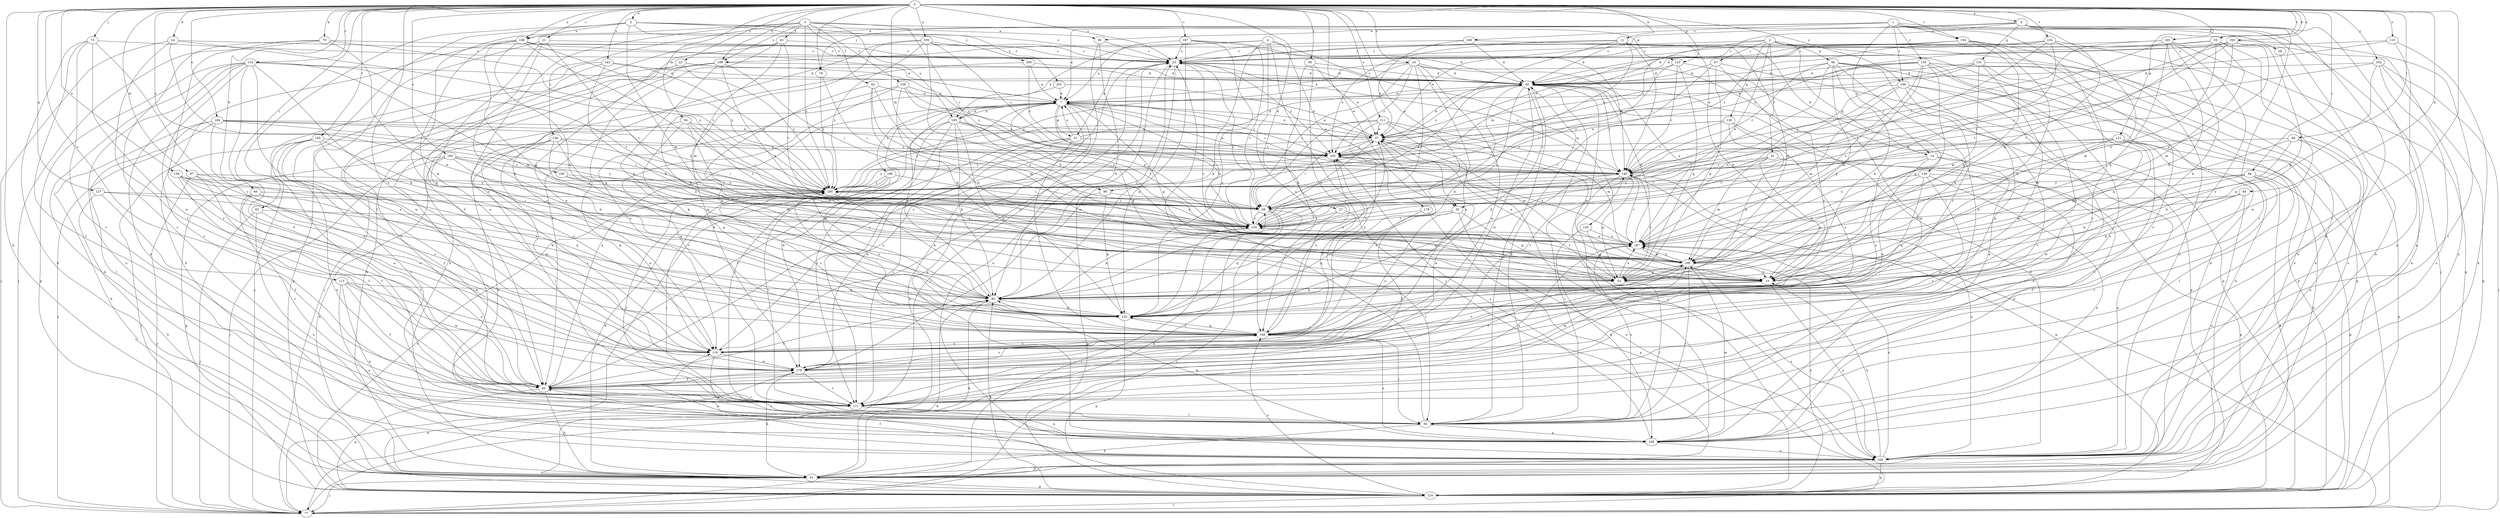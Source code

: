 strict digraph  {
0;
1;
2;
3;
4;
5;
6;
7;
11;
14;
15;
16;
21;
22;
23;
24;
27;
29;
30;
35;
36;
37;
38;
41;
42;
43;
45;
46;
51;
53;
55;
60;
61;
63;
66;
67;
68;
73;
76;
77;
79;
84;
85;
86;
92;
94;
97;
99;
100;
105;
108;
109;
110;
111;
113;
116;
121;
123;
124;
127;
128;
129;
130;
131;
132;
133;
134;
135;
136;
139;
140;
143;
146;
148;
150;
154;
155;
158;
163;
164;
165;
167;
168;
171;
178;
179;
180;
184;
185;
186;
187;
192;
193;
195;
198;
200;
201;
202;
0 -> 5  [label=a];
0 -> 6  [label=a];
0 -> 11  [label=b];
0 -> 16  [label=c];
0 -> 21  [label=c];
0 -> 22  [label=c];
0 -> 23  [label=c];
0 -> 24  [label=d];
0 -> 27  [label=d];
0 -> 35  [label=e];
0 -> 38  [label=f];
0 -> 55  [label=h];
0 -> 60  [label=h];
0 -> 61  [label=h];
0 -> 63  [label=i];
0 -> 66  [label=i];
0 -> 73  [label=j];
0 -> 76  [label=j];
0 -> 79  [label=k];
0 -> 84  [label=k];
0 -> 86  [label=l];
0 -> 92  [label=l];
0 -> 94  [label=m];
0 -> 97  [label=m];
0 -> 99  [label=m];
0 -> 105  [label=n];
0 -> 108  [label=n];
0 -> 110  [label=o];
0 -> 111  [label=o];
0 -> 113  [label=o];
0 -> 116  [label=o];
0 -> 121  [label=p];
0 -> 123  [label=p];
0 -> 127  [label=q];
0 -> 133  [label=r];
0 -> 134  [label=r];
0 -> 143  [label=s];
0 -> 146  [label=s];
0 -> 150  [label=t];
0 -> 154  [label=t];
0 -> 158  [label=u];
0 -> 163  [label=u];
0 -> 165  [label=v];
0 -> 167  [label=v];
0 -> 178  [label=w];
0 -> 180  [label=x];
0 -> 184  [label=x];
0 -> 192  [label=y];
0 -> 193  [label=y];
0 -> 198  [label=z];
1 -> 7  [label=a];
1 -> 14  [label=b];
1 -> 29  [label=d];
1 -> 61  [label=h];
1 -> 76  [label=j];
1 -> 77  [label=j];
1 -> 108  [label=n];
1 -> 134  [label=r];
1 -> 135  [label=r];
1 -> 146  [label=s];
1 -> 168  [label=v];
1 -> 171  [label=v];
2 -> 35  [label=e];
2 -> 41  [label=f];
2 -> 46  [label=g];
2 -> 51  [label=g];
2 -> 61  [label=h];
2 -> 67  [label=i];
2 -> 99  [label=m];
2 -> 128  [label=q];
2 -> 129  [label=q];
2 -> 164  [label=u];
3 -> 42  [label=f];
3 -> 43  [label=f];
3 -> 45  [label=f];
3 -> 116  [label=o];
3 -> 123  [label=p];
3 -> 136  [label=r];
3 -> 139  [label=r];
3 -> 140  [label=r];
3 -> 185  [label=x];
3 -> 195  [label=y];
3 -> 198  [label=z];
4 -> 35  [label=e];
4 -> 77  [label=j];
4 -> 85  [label=k];
4 -> 130  [label=q];
4 -> 148  [label=s];
4 -> 185  [label=x];
4 -> 198  [label=z];
5 -> 23  [label=c];
5 -> 36  [label=e];
5 -> 45  [label=f];
5 -> 100  [label=m];
5 -> 108  [label=n];
5 -> 171  [label=v];
5 -> 200  [label=z];
5 -> 201  [label=z];
6 -> 36  [label=e];
6 -> 37  [label=e];
6 -> 100  [label=m];
6 -> 109  [label=n];
6 -> 131  [label=q];
6 -> 164  [label=u];
6 -> 171  [label=v];
6 -> 202  [label=z];
7 -> 37  [label=e];
7 -> 51  [label=g];
7 -> 53  [label=g];
7 -> 109  [label=n];
7 -> 140  [label=r];
7 -> 155  [label=t];
7 -> 171  [label=v];
7 -> 185  [label=x];
7 -> 186  [label=x];
7 -> 187  [label=x];
7 -> 202  [label=z];
11 -> 14  [label=b];
11 -> 15  [label=b];
11 -> 23  [label=c];
11 -> 30  [label=d];
11 -> 68  [label=i];
11 -> 140  [label=r];
11 -> 195  [label=y];
11 -> 202  [label=z];
14 -> 116  [label=o];
14 -> 140  [label=r];
14 -> 148  [label=s];
14 -> 164  [label=u];
14 -> 171  [label=v];
15 -> 85  [label=k];
15 -> 116  [label=o];
15 -> 164  [label=u];
16 -> 7  [label=a];
16 -> 30  [label=d];
16 -> 68  [label=i];
16 -> 109  [label=n];
16 -> 116  [label=o];
16 -> 155  [label=t];
16 -> 179  [label=w];
16 -> 187  [label=x];
16 -> 195  [label=y];
16 -> 202  [label=z];
21 -> 23  [label=c];
21 -> 85  [label=k];
21 -> 132  [label=q];
21 -> 155  [label=t];
21 -> 179  [label=w];
22 -> 30  [label=d];
22 -> 77  [label=j];
22 -> 171  [label=v];
22 -> 195  [label=y];
22 -> 202  [label=z];
23 -> 30  [label=d];
23 -> 116  [label=o];
23 -> 132  [label=q];
23 -> 164  [label=u];
23 -> 202  [label=z];
24 -> 23  [label=c];
24 -> 45  [label=f];
24 -> 77  [label=j];
24 -> 155  [label=t];
24 -> 195  [label=y];
27 -> 92  [label=l];
27 -> 132  [label=q];
27 -> 155  [label=t];
29 -> 164  [label=u];
30 -> 7  [label=a];
30 -> 23  [label=c];
30 -> 77  [label=j];
30 -> 85  [label=k];
30 -> 92  [label=l];
30 -> 124  [label=p];
30 -> 140  [label=r];
30 -> 155  [label=t];
30 -> 171  [label=v];
30 -> 179  [label=w];
35 -> 53  [label=g];
35 -> 116  [label=o];
35 -> 132  [label=q];
35 -> 155  [label=t];
35 -> 164  [label=u];
36 -> 23  [label=c];
36 -> 77  [label=j];
36 -> 85  [label=k];
37 -> 7  [label=a];
37 -> 30  [label=d];
37 -> 68  [label=i];
37 -> 100  [label=m];
37 -> 116  [label=o];
37 -> 195  [label=y];
37 -> 202  [label=z];
38 -> 30  [label=d];
38 -> 37  [label=e];
38 -> 85  [label=k];
38 -> 148  [label=s];
41 -> 15  [label=b];
41 -> 68  [label=i];
41 -> 100  [label=m];
41 -> 109  [label=n];
41 -> 140  [label=r];
42 -> 7  [label=a];
42 -> 15  [label=b];
42 -> 100  [label=m];
42 -> 132  [label=q];
42 -> 187  [label=x];
43 -> 23  [label=c];
43 -> 61  [label=h];
43 -> 100  [label=m];
43 -> 116  [label=o];
43 -> 132  [label=q];
43 -> 155  [label=t];
45 -> 7  [label=a];
45 -> 23  [label=c];
45 -> 37  [label=e];
45 -> 61  [label=h];
45 -> 85  [label=k];
45 -> 92  [label=l];
45 -> 100  [label=m];
45 -> 124  [label=p];
45 -> 171  [label=v];
46 -> 15  [label=b];
46 -> 30  [label=d];
46 -> 53  [label=g];
46 -> 77  [label=j];
46 -> 85  [label=k];
46 -> 124  [label=p];
46 -> 140  [label=r];
46 -> 148  [label=s];
46 -> 155  [label=t];
51 -> 7  [label=a];
51 -> 30  [label=d];
51 -> 45  [label=f];
51 -> 148  [label=s];
51 -> 171  [label=v];
51 -> 179  [label=w];
51 -> 202  [label=z];
53 -> 23  [label=c];
53 -> 37  [label=e];
53 -> 92  [label=l];
53 -> 140  [label=r];
53 -> 187  [label=x];
55 -> 23  [label=c];
55 -> 100  [label=m];
55 -> 155  [label=t];
55 -> 164  [label=u];
55 -> 179  [label=w];
55 -> 187  [label=x];
55 -> 202  [label=z];
60 -> 45  [label=f];
60 -> 68  [label=i];
60 -> 148  [label=s];
60 -> 171  [label=v];
61 -> 77  [label=j];
61 -> 85  [label=k];
61 -> 124  [label=p];
63 -> 77  [label=j];
63 -> 155  [label=t];
63 -> 164  [label=u];
63 -> 179  [label=w];
66 -> 15  [label=b];
66 -> 61  [label=h];
66 -> 100  [label=m];
66 -> 124  [label=p];
66 -> 171  [label=v];
66 -> 195  [label=y];
67 -> 30  [label=d];
67 -> 53  [label=g];
67 -> 124  [label=p];
67 -> 148  [label=s];
67 -> 195  [label=y];
68 -> 30  [label=d];
68 -> 61  [label=h];
68 -> 77  [label=j];
68 -> 148  [label=s];
68 -> 155  [label=t];
73 -> 23  [label=c];
73 -> 61  [label=h];
73 -> 92  [label=l];
73 -> 148  [label=s];
73 -> 171  [label=v];
73 -> 179  [label=w];
76 -> 68  [label=i];
76 -> 195  [label=y];
77 -> 68  [label=i];
77 -> 85  [label=k];
77 -> 187  [label=x];
79 -> 15  [label=b];
79 -> 23  [label=c];
79 -> 45  [label=f];
79 -> 77  [label=j];
79 -> 171  [label=v];
79 -> 195  [label=y];
84 -> 15  [label=b];
84 -> 45  [label=f];
84 -> 68  [label=i];
84 -> 164  [label=u];
84 -> 187  [label=x];
85 -> 7  [label=a];
85 -> 23  [label=c];
85 -> 132  [label=q];
85 -> 195  [label=y];
86 -> 15  [label=b];
86 -> 100  [label=m];
86 -> 109  [label=n];
86 -> 124  [label=p];
86 -> 202  [label=z];
92 -> 23  [label=c];
92 -> 30  [label=d];
92 -> 61  [label=h];
92 -> 109  [label=n];
92 -> 187  [label=x];
92 -> 195  [label=y];
94 -> 37  [label=e];
94 -> 68  [label=i];
94 -> 85  [label=k];
94 -> 116  [label=o];
94 -> 155  [label=t];
94 -> 187  [label=x];
97 -> 45  [label=f];
97 -> 77  [label=j];
97 -> 116  [label=o];
97 -> 132  [label=q];
97 -> 195  [label=y];
99 -> 68  [label=i];
99 -> 124  [label=p];
99 -> 132  [label=q];
100 -> 15  [label=b];
100 -> 37  [label=e];
100 -> 45  [label=f];
100 -> 53  [label=g];
100 -> 92  [label=l];
100 -> 155  [label=t];
100 -> 164  [label=u];
100 -> 187  [label=x];
105 -> 15  [label=b];
105 -> 23  [label=c];
105 -> 30  [label=d];
105 -> 45  [label=f];
105 -> 179  [label=w];
105 -> 195  [label=y];
105 -> 202  [label=z];
108 -> 7  [label=a];
108 -> 15  [label=b];
108 -> 23  [label=c];
108 -> 53  [label=g];
108 -> 61  [label=h];
108 -> 68  [label=i];
108 -> 85  [label=k];
108 -> 195  [label=y];
109 -> 85  [label=k];
109 -> 100  [label=m];
109 -> 140  [label=r];
109 -> 148  [label=s];
109 -> 164  [label=u];
109 -> 202  [label=z];
110 -> 23  [label=c];
110 -> 61  [label=h];
110 -> 109  [label=n];
110 -> 140  [label=r];
111 -> 37  [label=e];
111 -> 68  [label=i];
111 -> 100  [label=m];
111 -> 140  [label=r];
111 -> 148  [label=s];
111 -> 164  [label=u];
111 -> 195  [label=y];
113 -> 45  [label=f];
113 -> 85  [label=k];
113 -> 109  [label=n];
113 -> 116  [label=o];
113 -> 164  [label=u];
113 -> 179  [label=w];
116 -> 23  [label=c];
116 -> 109  [label=n];
116 -> 148  [label=s];
116 -> 179  [label=w];
116 -> 202  [label=z];
121 -> 15  [label=b];
121 -> 61  [label=h];
121 -> 92  [label=l];
121 -> 155  [label=t];
121 -> 171  [label=v];
121 -> 179  [label=w];
121 -> 187  [label=x];
121 -> 202  [label=z];
123 -> 30  [label=d];
123 -> 53  [label=g];
123 -> 68  [label=i];
123 -> 140  [label=r];
123 -> 179  [label=w];
124 -> 7  [label=a];
124 -> 77  [label=j];
124 -> 85  [label=k];
124 -> 148  [label=s];
124 -> 179  [label=w];
124 -> 187  [label=x];
124 -> 195  [label=y];
127 -> 45  [label=f];
127 -> 61  [label=h];
127 -> 68  [label=i];
127 -> 85  [label=k];
128 -> 37  [label=e];
128 -> 68  [label=i];
128 -> 85  [label=k];
128 -> 109  [label=n];
128 -> 140  [label=r];
128 -> 148  [label=s];
129 -> 53  [label=g];
129 -> 109  [label=n];
129 -> 124  [label=p];
129 -> 132  [label=q];
129 -> 179  [label=w];
129 -> 195  [label=y];
130 -> 53  [label=g];
130 -> 109  [label=n];
130 -> 187  [label=x];
131 -> 30  [label=d];
131 -> 37  [label=e];
131 -> 85  [label=k];
131 -> 100  [label=m];
131 -> 132  [label=q];
131 -> 164  [label=u];
131 -> 195  [label=y];
132 -> 37  [label=e];
132 -> 100  [label=m];
132 -> 124  [label=p];
132 -> 148  [label=s];
132 -> 155  [label=t];
132 -> 195  [label=y];
133 -> 30  [label=d];
133 -> 45  [label=f];
133 -> 61  [label=h];
133 -> 85  [label=k];
133 -> 100  [label=m];
133 -> 109  [label=n];
133 -> 116  [label=o];
133 -> 124  [label=p];
133 -> 155  [label=t];
133 -> 164  [label=u];
133 -> 171  [label=v];
134 -> 15  [label=b];
134 -> 23  [label=c];
134 -> 37  [label=e];
134 -> 61  [label=h];
134 -> 85  [label=k];
134 -> 171  [label=v];
135 -> 30  [label=d];
135 -> 37  [label=e];
135 -> 53  [label=g];
135 -> 100  [label=m];
135 -> 124  [label=p];
135 -> 148  [label=s];
135 -> 164  [label=u];
135 -> 171  [label=v];
135 -> 187  [label=x];
135 -> 202  [label=z];
136 -> 68  [label=i];
136 -> 92  [label=l];
136 -> 109  [label=n];
136 -> 132  [label=q];
136 -> 179  [label=w];
136 -> 187  [label=x];
136 -> 202  [label=z];
139 -> 7  [label=a];
139 -> 15  [label=b];
139 -> 116  [label=o];
139 -> 171  [label=v];
139 -> 187  [label=x];
139 -> 202  [label=z];
140 -> 7  [label=a];
140 -> 23  [label=c];
140 -> 53  [label=g];
140 -> 92  [label=l];
140 -> 124  [label=p];
140 -> 132  [label=q];
140 -> 164  [label=u];
140 -> 195  [label=y];
140 -> 202  [label=z];
143 -> 15  [label=b];
143 -> 30  [label=d];
143 -> 77  [label=j];
143 -> 124  [label=p];
143 -> 195  [label=y];
146 -> 7  [label=a];
146 -> 61  [label=h];
146 -> 92  [label=l];
146 -> 100  [label=m];
146 -> 116  [label=o];
146 -> 171  [label=v];
146 -> 187  [label=x];
148 -> 7  [label=a];
148 -> 30  [label=d];
148 -> 92  [label=l];
148 -> 116  [label=o];
148 -> 132  [label=q];
148 -> 202  [label=z];
150 -> 15  [label=b];
150 -> 45  [label=f];
150 -> 77  [label=j];
150 -> 109  [label=n];
150 -> 148  [label=s];
150 -> 171  [label=v];
150 -> 202  [label=z];
154 -> 23  [label=c];
154 -> 30  [label=d];
154 -> 61  [label=h];
154 -> 100  [label=m];
154 -> 155  [label=t];
154 -> 187  [label=x];
154 -> 202  [label=z];
155 -> 7  [label=a];
155 -> 23  [label=c];
155 -> 37  [label=e];
155 -> 85  [label=k];
155 -> 187  [label=x];
155 -> 195  [label=y];
158 -> 15  [label=b];
158 -> 45  [label=f];
158 -> 116  [label=o];
158 -> 132  [label=q];
158 -> 148  [label=s];
158 -> 195  [label=y];
163 -> 23  [label=c];
163 -> 30  [label=d];
163 -> 53  [label=g];
163 -> 68  [label=i];
163 -> 92  [label=l];
163 -> 140  [label=r];
163 -> 155  [label=t];
163 -> 187  [label=x];
164 -> 15  [label=b];
164 -> 30  [label=d];
164 -> 45  [label=f];
164 -> 61  [label=h];
164 -> 116  [label=o];
164 -> 124  [label=p];
164 -> 187  [label=x];
165 -> 15  [label=b];
165 -> 23  [label=c];
165 -> 53  [label=g];
165 -> 68  [label=i];
165 -> 85  [label=k];
165 -> 124  [label=p];
165 -> 140  [label=r];
165 -> 148  [label=s];
167 -> 7  [label=a];
167 -> 23  [label=c];
167 -> 132  [label=q];
167 -> 140  [label=r];
167 -> 155  [label=t];
167 -> 179  [label=w];
168 -> 23  [label=c];
168 -> 30  [label=d];
168 -> 37  [label=e];
168 -> 100  [label=m];
171 -> 92  [label=l];
171 -> 109  [label=n];
171 -> 187  [label=x];
178 -> 45  [label=f];
178 -> 124  [label=p];
178 -> 155  [label=t];
179 -> 45  [label=f];
179 -> 61  [label=h];
179 -> 148  [label=s];
179 -> 171  [label=v];
180 -> 61  [label=h];
180 -> 77  [label=j];
180 -> 100  [label=m];
180 -> 124  [label=p];
180 -> 132  [label=q];
180 -> 140  [label=r];
180 -> 195  [label=y];
184 -> 37  [label=e];
184 -> 61  [label=h];
184 -> 68  [label=i];
184 -> 77  [label=j];
184 -> 92  [label=l];
184 -> 116  [label=o];
184 -> 140  [label=r];
184 -> 195  [label=y];
185 -> 7  [label=a];
185 -> 37  [label=e];
185 -> 53  [label=g];
185 -> 85  [label=k];
185 -> 92  [label=l];
185 -> 132  [label=q];
185 -> 155  [label=t];
185 -> 171  [label=v];
185 -> 179  [label=w];
186 -> 61  [label=h];
186 -> 68  [label=i];
186 -> 77  [label=j];
186 -> 171  [label=v];
186 -> 195  [label=y];
187 -> 30  [label=d];
187 -> 100  [label=m];
187 -> 140  [label=r];
192 -> 30  [label=d];
192 -> 77  [label=j];
192 -> 124  [label=p];
192 -> 132  [label=q];
192 -> 140  [label=r];
192 -> 164  [label=u];
193 -> 116  [label=o];
193 -> 155  [label=t];
193 -> 195  [label=y];
195 -> 68  [label=i];
195 -> 85  [label=k];
195 -> 92  [label=l];
195 -> 148  [label=s];
198 -> 30  [label=d];
198 -> 53  [label=g];
198 -> 61  [label=h];
198 -> 68  [label=i];
198 -> 92  [label=l];
198 -> 148  [label=s];
198 -> 187  [label=x];
200 -> 7  [label=a];
200 -> 30  [label=d];
200 -> 116  [label=o];
200 -> 202  [label=z];
201 -> 7  [label=a];
201 -> 37  [label=e];
201 -> 53  [label=g];
202 -> 140  [label=r];
202 -> 187  [label=x];
202 -> 195  [label=y];
}
